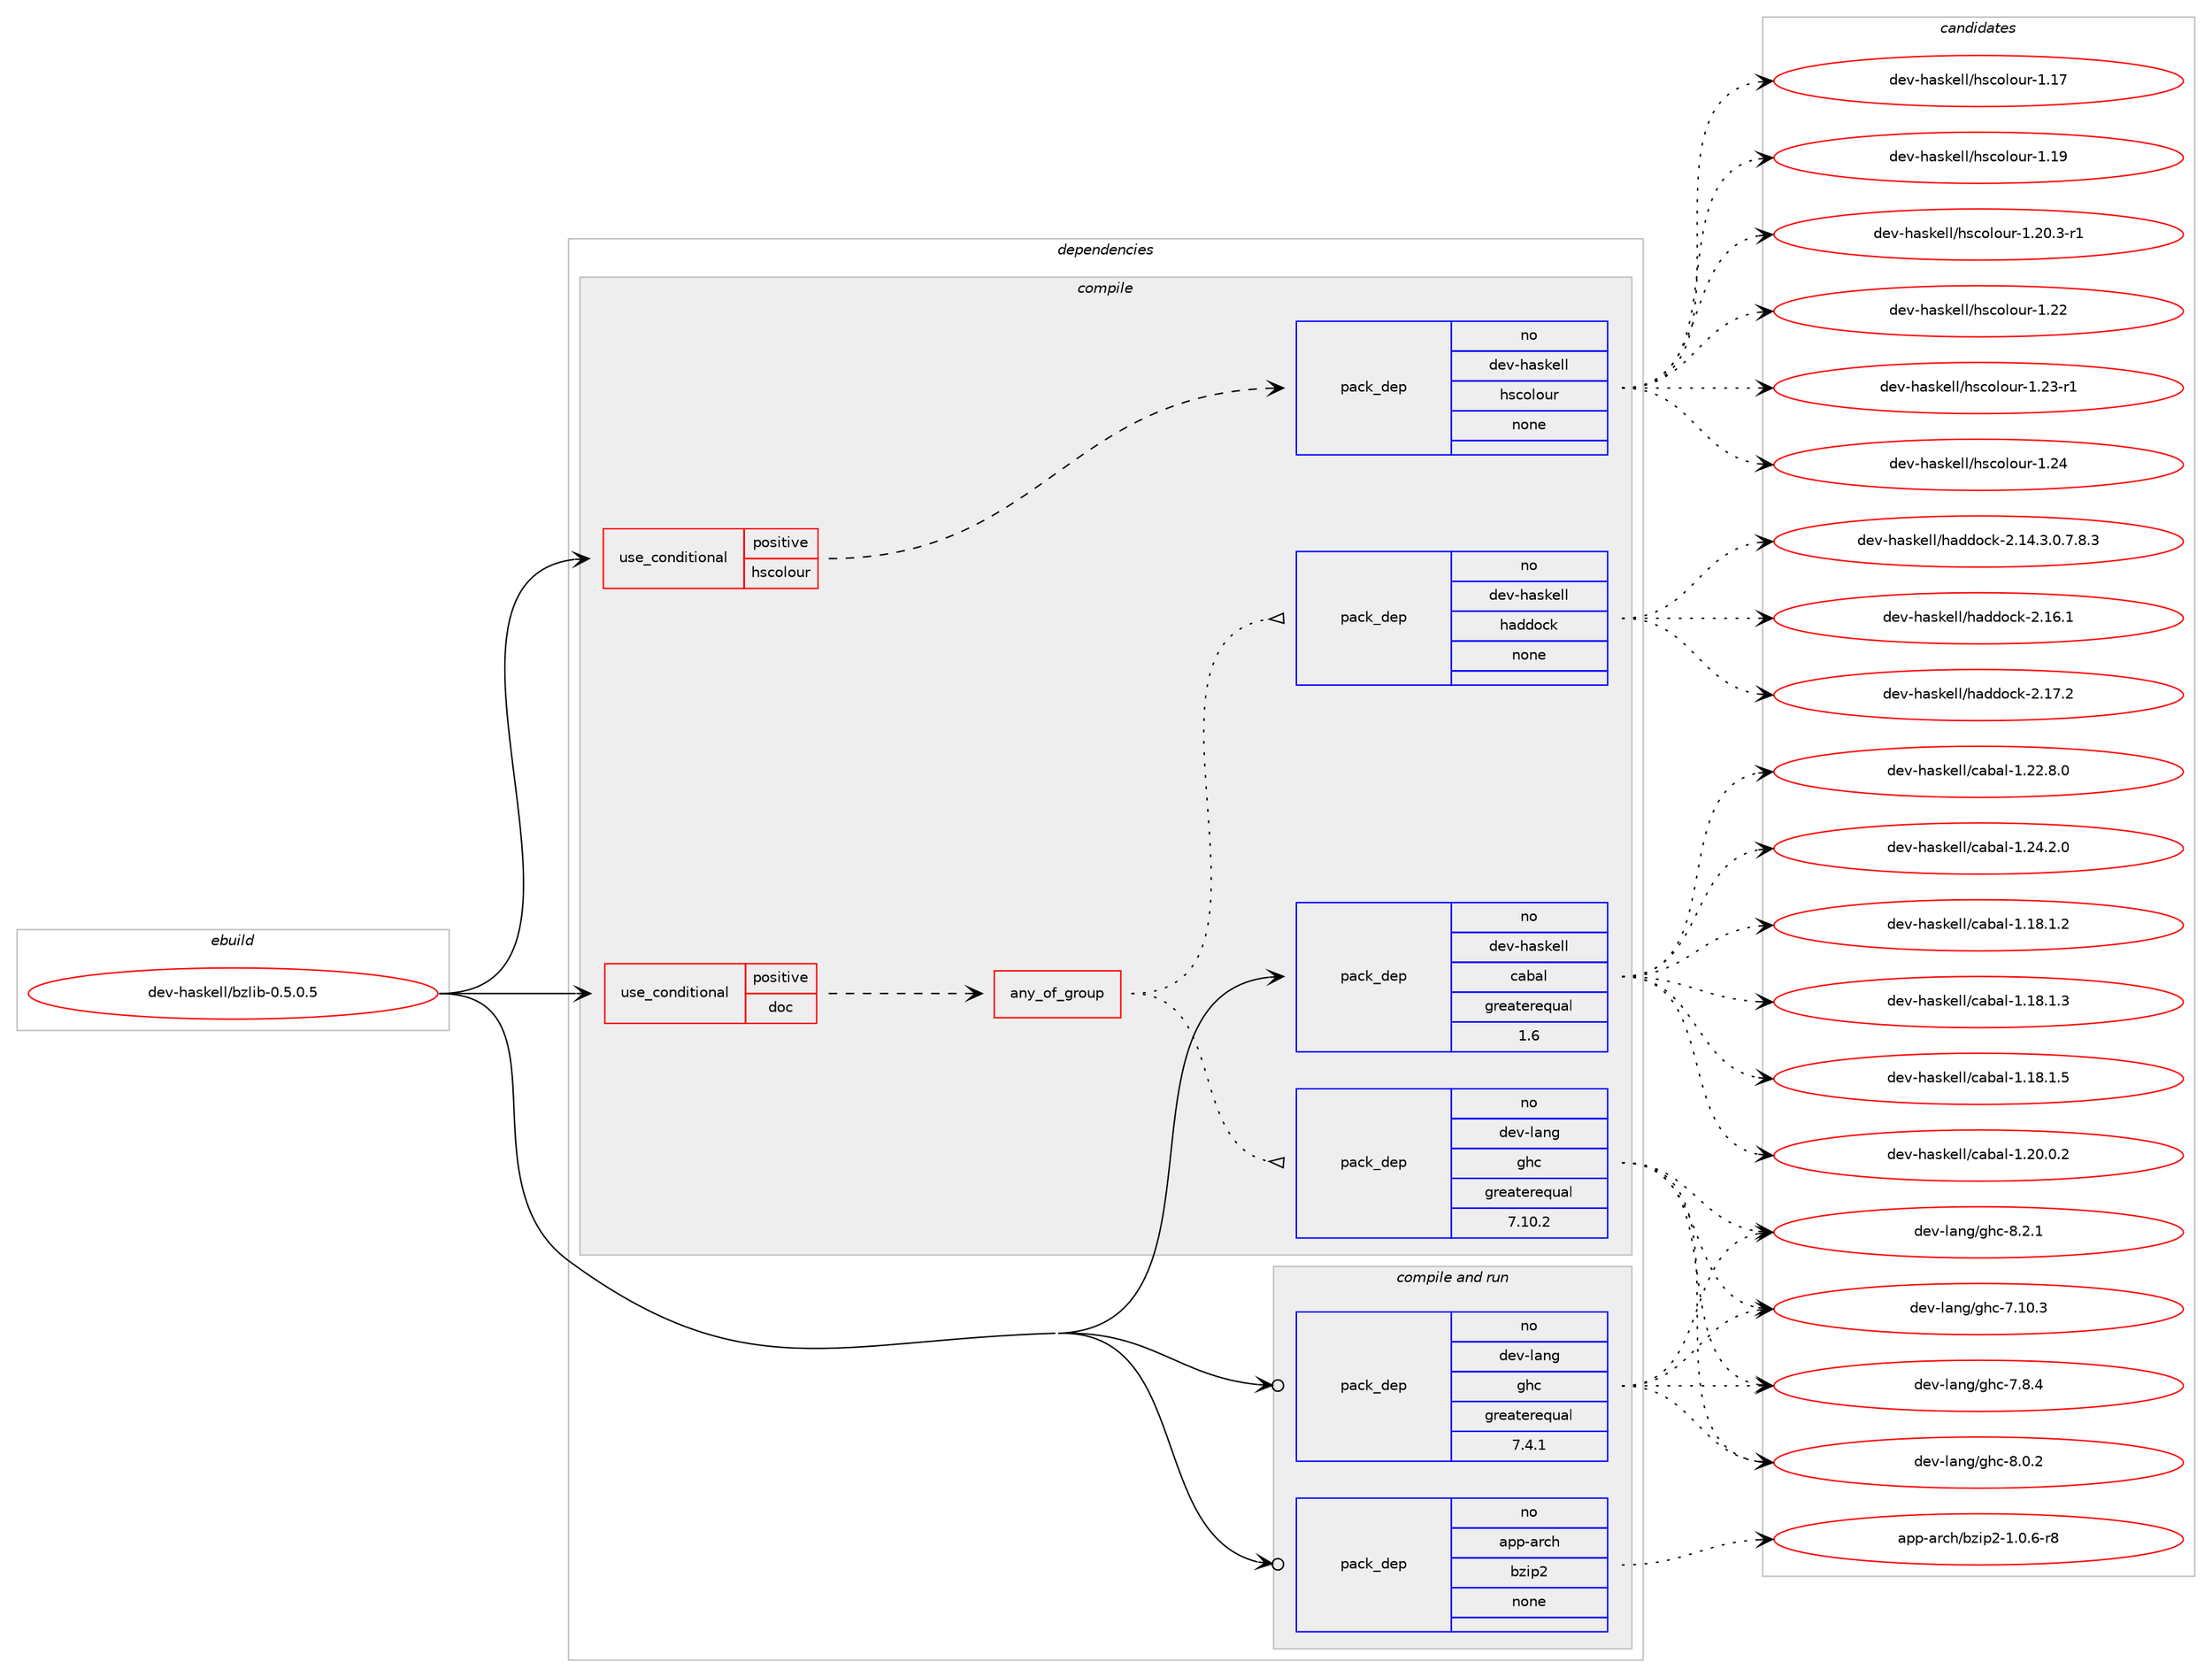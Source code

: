 digraph prolog {

# *************
# Graph options
# *************

newrank=true;
concentrate=true;
compound=true;
graph [rankdir=LR,fontname=Helvetica,fontsize=10,ranksep=1.5];#, ranksep=2.5, nodesep=0.2];
edge  [arrowhead=vee];
node  [fontname=Helvetica,fontsize=10];

# **********
# The ebuild
# **********

subgraph cluster_leftcol {
color=gray;
rank=same;
label=<<i>ebuild</i>>;
id [label="dev-haskell/bzlib-0.5.0.5", color=red, width=4, href="../dev-haskell/bzlib-0.5.0.5.svg"];
}

# ****************
# The dependencies
# ****************

subgraph cluster_midcol {
color=gray;
label=<<i>dependencies</i>>;
subgraph cluster_compile {
fillcolor="#eeeeee";
style=filled;
label=<<i>compile</i>>;
subgraph cond18169 {
dependency75974 [label=<<TABLE BORDER="0" CELLBORDER="1" CELLSPACING="0" CELLPADDING="4"><TR><TD ROWSPAN="3" CELLPADDING="10">use_conditional</TD></TR><TR><TD>positive</TD></TR><TR><TD>doc</TD></TR></TABLE>>, shape=none, color=red];
subgraph any1736 {
dependency75975 [label=<<TABLE BORDER="0" CELLBORDER="1" CELLSPACING="0" CELLPADDING="4"><TR><TD CELLPADDING="10">any_of_group</TD></TR></TABLE>>, shape=none, color=red];subgraph pack56039 {
dependency75976 [label=<<TABLE BORDER="0" CELLBORDER="1" CELLSPACING="0" CELLPADDING="4" WIDTH="220"><TR><TD ROWSPAN="6" CELLPADDING="30">pack_dep</TD></TR><TR><TD WIDTH="110">no</TD></TR><TR><TD>dev-haskell</TD></TR><TR><TD>haddock</TD></TR><TR><TD>none</TD></TR><TR><TD></TD></TR></TABLE>>, shape=none, color=blue];
}
dependency75975:e -> dependency75976:w [weight=20,style="dotted",arrowhead="oinv"];
subgraph pack56040 {
dependency75977 [label=<<TABLE BORDER="0" CELLBORDER="1" CELLSPACING="0" CELLPADDING="4" WIDTH="220"><TR><TD ROWSPAN="6" CELLPADDING="30">pack_dep</TD></TR><TR><TD WIDTH="110">no</TD></TR><TR><TD>dev-lang</TD></TR><TR><TD>ghc</TD></TR><TR><TD>greaterequal</TD></TR><TR><TD>7.10.2</TD></TR></TABLE>>, shape=none, color=blue];
}
dependency75975:e -> dependency75977:w [weight=20,style="dotted",arrowhead="oinv"];
}
dependency75974:e -> dependency75975:w [weight=20,style="dashed",arrowhead="vee"];
}
id:e -> dependency75974:w [weight=20,style="solid",arrowhead="vee"];
subgraph cond18170 {
dependency75978 [label=<<TABLE BORDER="0" CELLBORDER="1" CELLSPACING="0" CELLPADDING="4"><TR><TD ROWSPAN="3" CELLPADDING="10">use_conditional</TD></TR><TR><TD>positive</TD></TR><TR><TD>hscolour</TD></TR></TABLE>>, shape=none, color=red];
subgraph pack56041 {
dependency75979 [label=<<TABLE BORDER="0" CELLBORDER="1" CELLSPACING="0" CELLPADDING="4" WIDTH="220"><TR><TD ROWSPAN="6" CELLPADDING="30">pack_dep</TD></TR><TR><TD WIDTH="110">no</TD></TR><TR><TD>dev-haskell</TD></TR><TR><TD>hscolour</TD></TR><TR><TD>none</TD></TR><TR><TD></TD></TR></TABLE>>, shape=none, color=blue];
}
dependency75978:e -> dependency75979:w [weight=20,style="dashed",arrowhead="vee"];
}
id:e -> dependency75978:w [weight=20,style="solid",arrowhead="vee"];
subgraph pack56042 {
dependency75980 [label=<<TABLE BORDER="0" CELLBORDER="1" CELLSPACING="0" CELLPADDING="4" WIDTH="220"><TR><TD ROWSPAN="6" CELLPADDING="30">pack_dep</TD></TR><TR><TD WIDTH="110">no</TD></TR><TR><TD>dev-haskell</TD></TR><TR><TD>cabal</TD></TR><TR><TD>greaterequal</TD></TR><TR><TD>1.6</TD></TR></TABLE>>, shape=none, color=blue];
}
id:e -> dependency75980:w [weight=20,style="solid",arrowhead="vee"];
}
subgraph cluster_compileandrun {
fillcolor="#eeeeee";
style=filled;
label=<<i>compile and run</i>>;
subgraph pack56043 {
dependency75981 [label=<<TABLE BORDER="0" CELLBORDER="1" CELLSPACING="0" CELLPADDING="4" WIDTH="220"><TR><TD ROWSPAN="6" CELLPADDING="30">pack_dep</TD></TR><TR><TD WIDTH="110">no</TD></TR><TR><TD>app-arch</TD></TR><TR><TD>bzip2</TD></TR><TR><TD>none</TD></TR><TR><TD></TD></TR></TABLE>>, shape=none, color=blue];
}
id:e -> dependency75981:w [weight=20,style="solid",arrowhead="odotvee"];
subgraph pack56044 {
dependency75982 [label=<<TABLE BORDER="0" CELLBORDER="1" CELLSPACING="0" CELLPADDING="4" WIDTH="220"><TR><TD ROWSPAN="6" CELLPADDING="30">pack_dep</TD></TR><TR><TD WIDTH="110">no</TD></TR><TR><TD>dev-lang</TD></TR><TR><TD>ghc</TD></TR><TR><TD>greaterequal</TD></TR><TR><TD>7.4.1</TD></TR></TABLE>>, shape=none, color=blue];
}
id:e -> dependency75982:w [weight=20,style="solid",arrowhead="odotvee"];
}
subgraph cluster_run {
fillcolor="#eeeeee";
style=filled;
label=<<i>run</i>>;
}
}

# **************
# The candidates
# **************

subgraph cluster_choices {
rank=same;
color=gray;
label=<<i>candidates</i>>;

subgraph choice56039 {
color=black;
nodesep=1;
choice1001011184510497115107101108108471049710010011199107455046495246514648465546564651 [label="dev-haskell/haddock-2.14.3.0.7.8.3", color=red, width=4,href="../dev-haskell/haddock-2.14.3.0.7.8.3.svg"];
choice100101118451049711510710110810847104971001001119910745504649544649 [label="dev-haskell/haddock-2.16.1", color=red, width=4,href="../dev-haskell/haddock-2.16.1.svg"];
choice100101118451049711510710110810847104971001001119910745504649554650 [label="dev-haskell/haddock-2.17.2", color=red, width=4,href="../dev-haskell/haddock-2.17.2.svg"];
dependency75976:e -> choice1001011184510497115107101108108471049710010011199107455046495246514648465546564651:w [style=dotted,weight="100"];
dependency75976:e -> choice100101118451049711510710110810847104971001001119910745504649544649:w [style=dotted,weight="100"];
dependency75976:e -> choice100101118451049711510710110810847104971001001119910745504649554650:w [style=dotted,weight="100"];
}
subgraph choice56040 {
color=black;
nodesep=1;
choice1001011184510897110103471031049945554649484651 [label="dev-lang/ghc-7.10.3", color=red, width=4,href="../dev-lang/ghc-7.10.3.svg"];
choice10010111845108971101034710310499455546564652 [label="dev-lang/ghc-7.8.4", color=red, width=4,href="../dev-lang/ghc-7.8.4.svg"];
choice10010111845108971101034710310499455646484650 [label="dev-lang/ghc-8.0.2", color=red, width=4,href="../dev-lang/ghc-8.0.2.svg"];
choice10010111845108971101034710310499455646504649 [label="dev-lang/ghc-8.2.1", color=red, width=4,href="../dev-lang/ghc-8.2.1.svg"];
dependency75977:e -> choice1001011184510897110103471031049945554649484651:w [style=dotted,weight="100"];
dependency75977:e -> choice10010111845108971101034710310499455546564652:w [style=dotted,weight="100"];
dependency75977:e -> choice10010111845108971101034710310499455646484650:w [style=dotted,weight="100"];
dependency75977:e -> choice10010111845108971101034710310499455646504649:w [style=dotted,weight="100"];
}
subgraph choice56041 {
color=black;
nodesep=1;
choice100101118451049711510710110810847104115991111081111171144549464955 [label="dev-haskell/hscolour-1.17", color=red, width=4,href="../dev-haskell/hscolour-1.17.svg"];
choice100101118451049711510710110810847104115991111081111171144549464957 [label="dev-haskell/hscolour-1.19", color=red, width=4,href="../dev-haskell/hscolour-1.19.svg"];
choice10010111845104971151071011081084710411599111108111117114454946504846514511449 [label="dev-haskell/hscolour-1.20.3-r1", color=red, width=4,href="../dev-haskell/hscolour-1.20.3-r1.svg"];
choice100101118451049711510710110810847104115991111081111171144549465050 [label="dev-haskell/hscolour-1.22", color=red, width=4,href="../dev-haskell/hscolour-1.22.svg"];
choice1001011184510497115107101108108471041159911110811111711445494650514511449 [label="dev-haskell/hscolour-1.23-r1", color=red, width=4,href="../dev-haskell/hscolour-1.23-r1.svg"];
choice100101118451049711510710110810847104115991111081111171144549465052 [label="dev-haskell/hscolour-1.24", color=red, width=4,href="../dev-haskell/hscolour-1.24.svg"];
dependency75979:e -> choice100101118451049711510710110810847104115991111081111171144549464955:w [style=dotted,weight="100"];
dependency75979:e -> choice100101118451049711510710110810847104115991111081111171144549464957:w [style=dotted,weight="100"];
dependency75979:e -> choice10010111845104971151071011081084710411599111108111117114454946504846514511449:w [style=dotted,weight="100"];
dependency75979:e -> choice100101118451049711510710110810847104115991111081111171144549465050:w [style=dotted,weight="100"];
dependency75979:e -> choice1001011184510497115107101108108471041159911110811111711445494650514511449:w [style=dotted,weight="100"];
dependency75979:e -> choice100101118451049711510710110810847104115991111081111171144549465052:w [style=dotted,weight="100"];
}
subgraph choice56042 {
color=black;
nodesep=1;
choice10010111845104971151071011081084799979897108454946495646494650 [label="dev-haskell/cabal-1.18.1.2", color=red, width=4,href="../dev-haskell/cabal-1.18.1.2.svg"];
choice10010111845104971151071011081084799979897108454946495646494651 [label="dev-haskell/cabal-1.18.1.3", color=red, width=4,href="../dev-haskell/cabal-1.18.1.3.svg"];
choice10010111845104971151071011081084799979897108454946495646494653 [label="dev-haskell/cabal-1.18.1.5", color=red, width=4,href="../dev-haskell/cabal-1.18.1.5.svg"];
choice10010111845104971151071011081084799979897108454946504846484650 [label="dev-haskell/cabal-1.20.0.2", color=red, width=4,href="../dev-haskell/cabal-1.20.0.2.svg"];
choice10010111845104971151071011081084799979897108454946505046564648 [label="dev-haskell/cabal-1.22.8.0", color=red, width=4,href="../dev-haskell/cabal-1.22.8.0.svg"];
choice10010111845104971151071011081084799979897108454946505246504648 [label="dev-haskell/cabal-1.24.2.0", color=red, width=4,href="../dev-haskell/cabal-1.24.2.0.svg"];
dependency75980:e -> choice10010111845104971151071011081084799979897108454946495646494650:w [style=dotted,weight="100"];
dependency75980:e -> choice10010111845104971151071011081084799979897108454946495646494651:w [style=dotted,weight="100"];
dependency75980:e -> choice10010111845104971151071011081084799979897108454946495646494653:w [style=dotted,weight="100"];
dependency75980:e -> choice10010111845104971151071011081084799979897108454946504846484650:w [style=dotted,weight="100"];
dependency75980:e -> choice10010111845104971151071011081084799979897108454946505046564648:w [style=dotted,weight="100"];
dependency75980:e -> choice10010111845104971151071011081084799979897108454946505246504648:w [style=dotted,weight="100"];
}
subgraph choice56043 {
color=black;
nodesep=1;
choice971121124597114991044798122105112504549464846544511456 [label="app-arch/bzip2-1.0.6-r8", color=red, width=4,href="../app-arch/bzip2-1.0.6-r8.svg"];
dependency75981:e -> choice971121124597114991044798122105112504549464846544511456:w [style=dotted,weight="100"];
}
subgraph choice56044 {
color=black;
nodesep=1;
choice1001011184510897110103471031049945554649484651 [label="dev-lang/ghc-7.10.3", color=red, width=4,href="../dev-lang/ghc-7.10.3.svg"];
choice10010111845108971101034710310499455546564652 [label="dev-lang/ghc-7.8.4", color=red, width=4,href="../dev-lang/ghc-7.8.4.svg"];
choice10010111845108971101034710310499455646484650 [label="dev-lang/ghc-8.0.2", color=red, width=4,href="../dev-lang/ghc-8.0.2.svg"];
choice10010111845108971101034710310499455646504649 [label="dev-lang/ghc-8.2.1", color=red, width=4,href="../dev-lang/ghc-8.2.1.svg"];
dependency75982:e -> choice1001011184510897110103471031049945554649484651:w [style=dotted,weight="100"];
dependency75982:e -> choice10010111845108971101034710310499455546564652:w [style=dotted,weight="100"];
dependency75982:e -> choice10010111845108971101034710310499455646484650:w [style=dotted,weight="100"];
dependency75982:e -> choice10010111845108971101034710310499455646504649:w [style=dotted,weight="100"];
}
}

}
